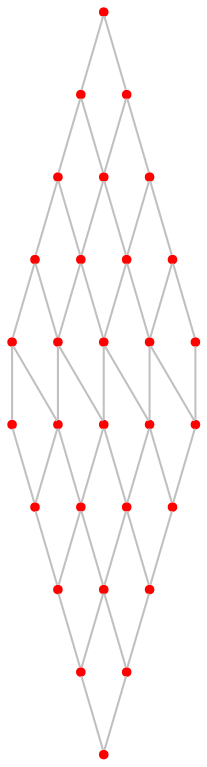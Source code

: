 graph {
	0 [color=red pos="0,0!" shape=point]
	1 [color=red pos="0,1!" shape=point]
	2 [color=red pos="0,2!" shape=point]
	3 [color=red pos="0,3!" shape=point]
	4 [color=red pos="0,4!" shape=point]
	5 [color=red pos="0,5!" shape=point]
	6 [color=red pos="1,0!" shape=point]
	7 [color=red pos="1,1!" shape=point]
	8 [color=red pos="1,2!" shape=point]
	9 [color=red pos="1,3!" shape=point]
	10 [color=red pos="1,4!" shape=point]
	11 [color=red pos="1,5!" shape=point]
	12 [color=red pos="2,0!" shape=point]
	13 [color=red pos="2,1!" shape=point]
	14 [color=red pos="2,2!" shape=point]
	15 [color=red pos="2,3!" shape=point]
	16 [color=red pos="2,4!" shape=point]
	17 [color=red pos="2,5!" shape=point]
	18 [color=red pos="3,0!" shape=point]
	19 [color=red pos="3,1!" shape=point]
	20 [color=red pos="3,2!" shape=point]
	21 [color=red pos="3,3!" shape=point]
	22 [color=red pos="3,4!" shape=point]
	23 [color=red pos="3,5!" shape=point]
	24 [color=red pos="4,0!" shape=point]
	25 [color=red pos="4,1!" shape=point]
	26 [color=red pos="4,2!" shape=point]
	27 [color=red pos="4,3!" shape=point]
	28 [color=red pos="4,4!" shape=point]
	29 [color=red pos="4,5!" shape=point]
	0 -- 1 [color=gray]
	0 -- 6 [color=gray]
	1 -- 2 [color=gray]
	1 -- 7 [color=gray]
	2 -- 3 [color=gray]
	2 -- 8 [color=gray]
	3 -- 4 [color=gray]
	3 -- 9 [color=gray]
	4 -- 5 [color=gray]
	4 -- 10 [color=gray]
	5 -- 11 [color=gray]
	6 -- 7 [color=gray]
	6 -- 12 [color=gray]
	7 -- 8 [color=gray]
	7 -- 13 [color=gray]
	8 -- 9 [color=gray]
	8 -- 14 [color=gray]
	9 -- 10 [color=gray]
	9 -- 15 [color=gray]
	10 -- 11 [color=gray]
	10 -- 16 [color=gray]
	11 -- 17 [color=gray]
	12 -- 13 [color=gray]
	12 -- 18 [color=gray]
	13 -- 14 [color=gray]
	13 -- 19 [color=gray]
	14 -- 15 [color=gray]
	14 -- 20 [color=gray]
	15 -- 16 [color=gray]
	15 -- 21 [color=gray]
	16 -- 17 [color=gray]
	16 -- 22 [color=gray]
	17 -- 23 [color=gray]
	18 -- 19 [color=gray]
	18 -- 24 [color=gray]
	19 -- 20 [color=gray]
	19 -- 25 [color=gray]
	20 -- 21 [color=gray]
	20 -- 26 [color=gray]
	21 -- 22 [color=gray]
	21 -- 27 [color=gray]
	22 -- 23 [color=gray]
	22 -- 28 [color=gray]
	23 -- 29 [color=gray]
	24 -- 25 [color=gray]
	25 -- 26 [color=gray]
	26 -- 27 [color=gray]
	27 -- 28 [color=gray]
	28 -- 29 [color=gray]
}
